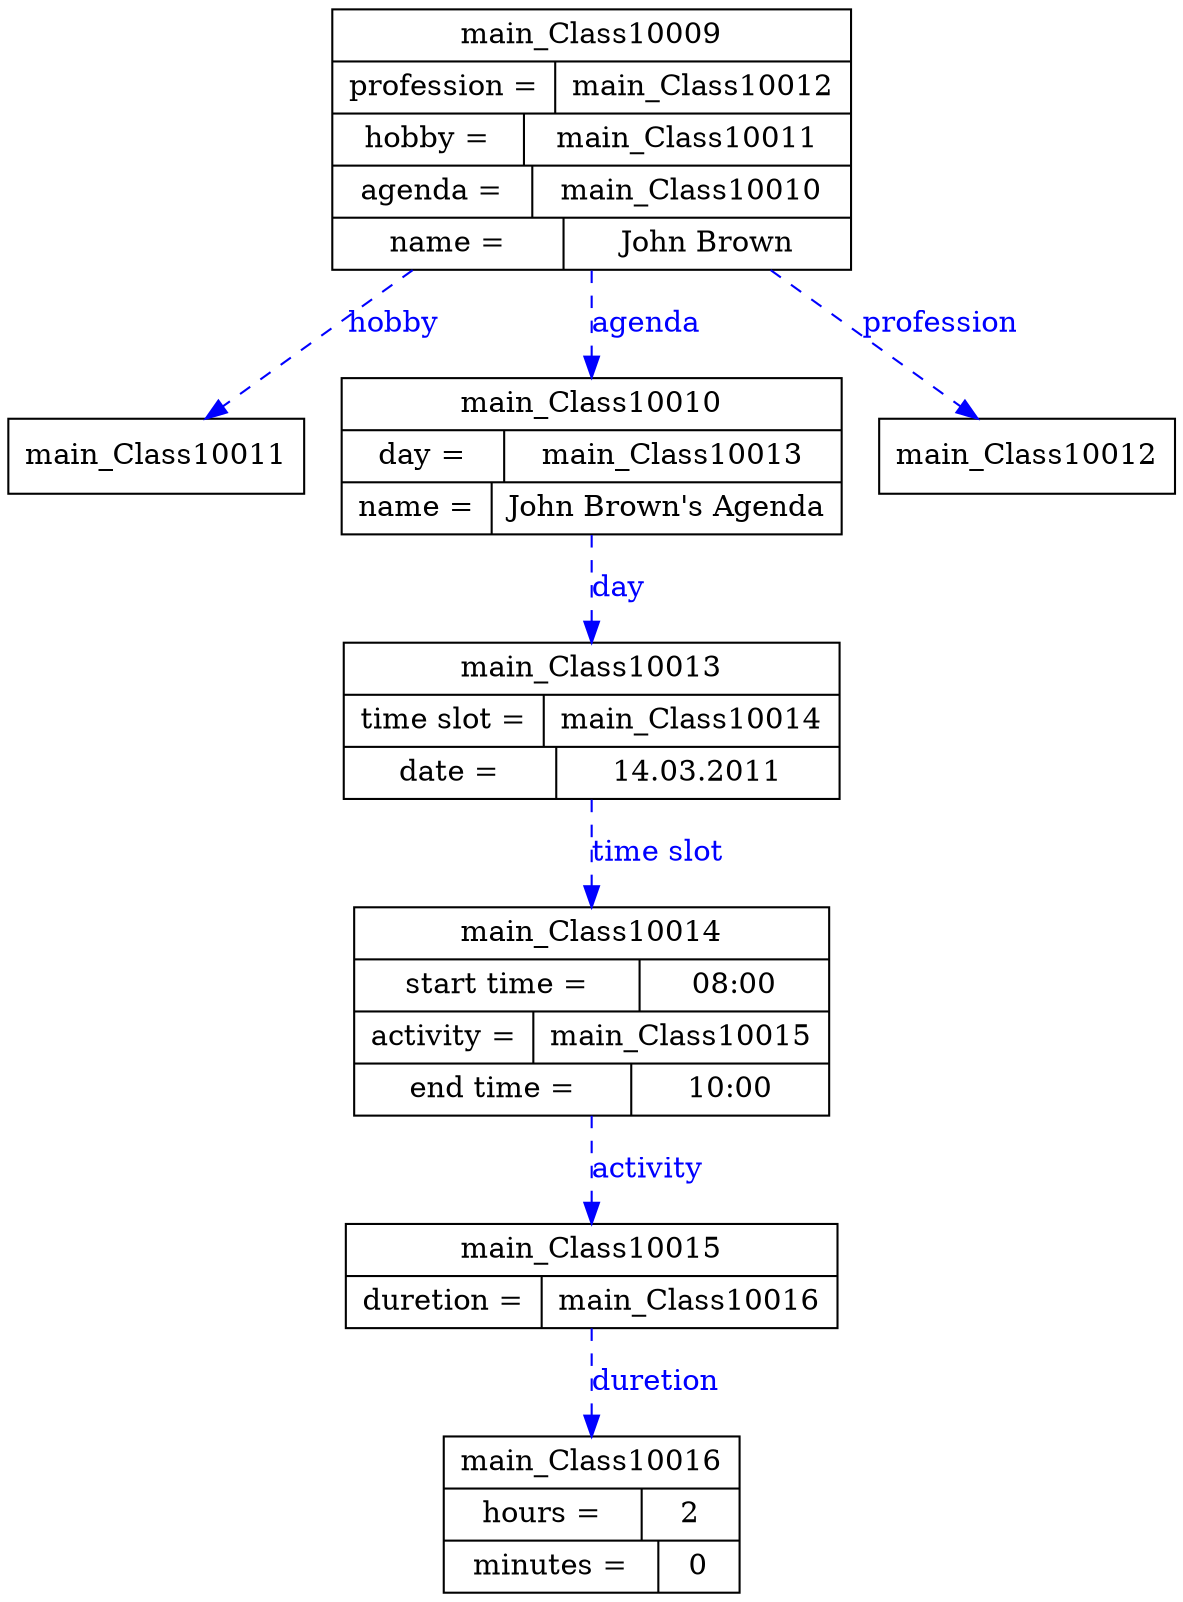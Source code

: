 digraph main {
	node [label="\N"];
	graph [bb="0,0,546,774"];
	main_Class10011 [label=main_Class10011, shape=box, color="0.0,0.0,0.003921569", fontcolor="0.0,0.0,0.003921569", pos="69,556", width="1.92", height="0.50"];
	main_Class10010 [label="{main_Class10010|{day =|{main_Class10013}}|{name =|{John Brown's Agenda}}}", shape=record, color="0.0,0.0,0.003921569", fontcolor="0.0,0.0,0.003921569", pos="273,556", rects="156,568,390,593 156,543,232,568 232,543,390,568 156,518,227,543 227,518,390,543", width="3.25", height="1.04"];
	main_Class10013 [label="{main_Class10013|{time slot =|{main_Class10014}}|{date =|{14.03.2011}}}", shape=record, color="0.0,0.0,0.003921569", fontcolor="0.0,0.0,0.003921569", pos="273,426", rects="158,438,389,463 158,413,251,438 251,413,389,438 158,388,256,413 256,388,389,413", width="3.19", height="1.04"];
	main_Class10014 [label="{main_Class10014|{start time =|{08:00}}|{activity =|{main_Class10015}}|{end time =|{10:00}}}", shape=record, color="0.0,0.0,0.003921569", fontcolor="0.0,0.0,0.003921569", pos="273,284", rects="162,309,384,334 162,284,295,309 295,284,384,309 162,259,246,284 246,259,384,284 162,234,291,259 291,234,384,259", width="3.08", height="1.39"];
	main_Class10012 [label=main_Class10012, shape=box, color="0.0,0.0,0.003921569", fontcolor="0.0,0.0,0.003921569", pos="477,556", width="1.92", height="0.50"];
	main_Class10015 [label="{main_Class10015|{duretion =|{main_Class10016}}}", shape=record, color="0.0,0.0,0.003921569", fontcolor="0.0,0.0,0.003921569", pos="273,155", rects="159,155,388,180 159,130,250,155 250,130,388,155", width="3.17", height="0.69"];
	main_Class10016 [label="{main_Class10016|{hours =|{2}}|{minutes =|{0}}}", shape=record, color="0.0,0.0,0.003921569", fontcolor="0.0,0.0,0.003921569", pos="273,38", rects="204,50,342,75 204,25,296,50 296,25,342,50 204,0,304,25 304,0,342,25", width="1.92", height="1.04"];
	main_Class10009 [label="{main_Class10009|{profession =|{main_Class10012}}|{hobby =|{main_Class10011}}|{agenda =|{main_Class10010}}|{name =|{John Brown}}\
}", shape=record, color="0.0,0.0,0.003921569", fontcolor="0.0,0.0,0.003921569", pos="273,711", rects="153,748,393,773 153,723,255,748 255,723,393,748 153,698,241,723 241,698,393,723 153,673,245,698 245,673,393,698 153,648,260,673 \
260,648,393,673", width="3.33", height="1.74"];
	main_Class10010 -> main_Class10013 [style=dashed, label=day, color="0.6666667,1.0,1.0", fontcolor="0.6666667,1.0,1.0", pos="e,273,463 273,518 273,504 273,488 273,473", lp="286,491"];
	main_Class10013 -> main_Class10014 [style=dashed, label="time slot", color="0.6666667,1.0,1.0", fontcolor="0.6666667,1.0,1.0", pos="e,273,334 273,388 273,375 273,359 273,344", lp="303,361"];
	main_Class10015 -> main_Class10016 [style=dashed, label=duretion, color="0.6666667,1.0,1.0", fontcolor="0.6666667,1.0,1.0", pos="e,273,75 273,130 273,117 273,101 273,85", lp="303,103"];
	main_Class10014 -> main_Class10015 [style=dashed, label=activity, color="0.6666667,1.0,1.0", fontcolor="0.6666667,1.0,1.0", pos="e,273,180 273,234 273,220 273,204 273,190", lp="299,207"];
	main_Class10009 -> main_Class10012 [style=dashed, label=profession, color="0.6666667,1.0,1.0", fontcolor="0.6666667,1.0,1.0", pos="e,453,574 356,648 387,624 421,598 445,580", lp="436,621"];
	main_Class10009 -> main_Class10011 [style=dashed, label=hobby, color="0.6666667,1.0,1.0", fontcolor="0.6666667,1.0,1.0", pos="e,93,574 190,648 159,624 125,598 101,580", lp="187,621"];
	main_Class10009 -> main_Class10010 [style=dashed, label=agenda, color="0.6666667,1.0,1.0", fontcolor="0.6666667,1.0,1.0", pos="e,273,593 273,648 273,633 273,617 273,603", lp="298,621"];
}
